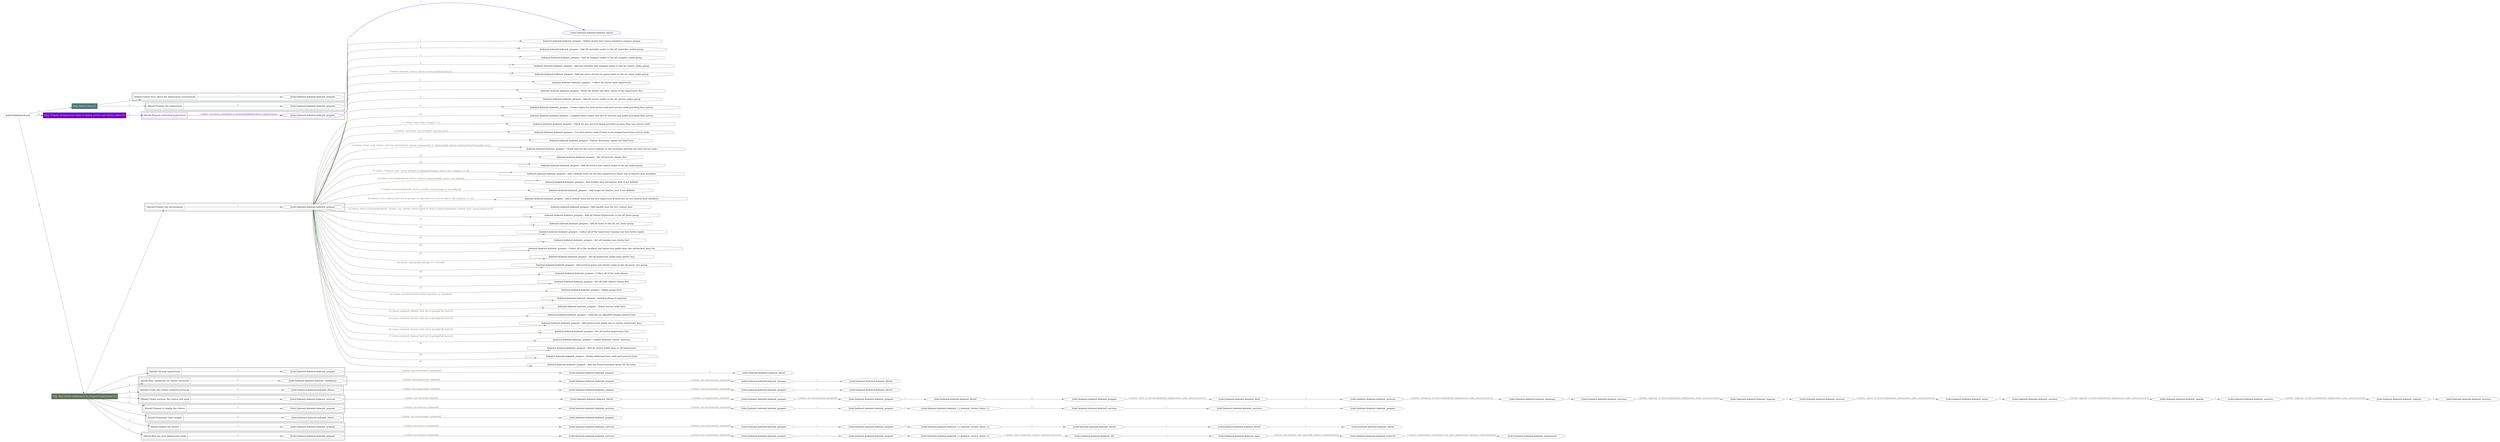 digraph {
	graph [concentrate=true ordering=in rankdir=LR ratio=fill]
	edge [esep=5 sep=10]
	"kubeinit/playbook.yml" [id=root_node style=dotted]
	play_b0c5d7b0 [label="Play: Initial setup (1)" color="#537679" fontcolor="#ffffff" id=play_b0c5d7b0 shape=box style=filled tooltip=localhost]
	"kubeinit/playbook.yml" -> play_b0c5d7b0 [label="1 " color="#537679" fontcolor="#537679" id=edge_0dc524b3 labeltooltip="1 " tooltip="1 "]
	subgraph "kubeinit.kubeinit.kubeinit_prepare" {
		role_5a9dfdd0 [label="[role] kubeinit.kubeinit.kubeinit_prepare" color="#537679" id=role_5a9dfdd0 tooltip="kubeinit.kubeinit.kubeinit_prepare"]
	}
	subgraph "kubeinit.kubeinit.kubeinit_prepare" {
		role_3981983e [label="[role] kubeinit.kubeinit.kubeinit_prepare" color="#537679" id=role_3981983e tooltip="kubeinit.kubeinit.kubeinit_prepare"]
	}
	subgraph "Play: Initial setup (1)" {
		play_b0c5d7b0 -> block_841817be [label=1 color="#537679" fontcolor="#537679" id=edge_4b9d3b05 labeltooltip=1 tooltip=1]
		subgraph cluster_block_841817be {
			block_841817be [label="[block] Gather facts about the deployment environment" color="#537679" id=block_841817be labeltooltip="Gather facts about the deployment environment" shape=box tooltip="Gather facts about the deployment environment"]
			block_841817be -> role_5a9dfdd0 [label="1 " color="#537679" fontcolor="#537679" id=edge_63478b29 labeltooltip="1 " tooltip="1 "]
		}
		play_b0c5d7b0 -> block_2557d8a8 [label=2 color="#537679" fontcolor="#537679" id=edge_2f8b4883 labeltooltip=2 tooltip=2]
		subgraph cluster_block_2557d8a8 {
			block_2557d8a8 [label="[block] Prepare the hypervisors" color="#537679" id=block_2557d8a8 labeltooltip="Prepare the hypervisors" shape=box tooltip="Prepare the hypervisors"]
			block_2557d8a8 -> role_3981983e [label="1 " color="#537679" fontcolor="#537679" id=edge_523129aa labeltooltip="1 " tooltip="1 "]
		}
	}
	play_5f41c534 [label="Play: Prepare all hypervisor hosts to deploy service and cluster nodes (0)" color="#6d02ca" fontcolor="#ffffff" id=play_5f41c534 shape=box style=filled tooltip="Play: Prepare all hypervisor hosts to deploy service and cluster nodes (0)"]
	"kubeinit/playbook.yml" -> play_5f41c534 [label="2 " color="#6d02ca" fontcolor="#6d02ca" id=edge_7d4cce84 labeltooltip="2 " tooltip="2 "]
	subgraph "kubeinit.kubeinit.kubeinit_libvirt" {
		role_083dd185 [label="[role] kubeinit.kubeinit.kubeinit_libvirt" color="#6d02ca" id=role_083dd185 tooltip="kubeinit.kubeinit.kubeinit_libvirt"]
	}
	subgraph "kubeinit.kubeinit.kubeinit_prepare" {
		role_fd24f42b [label="[role] kubeinit.kubeinit.kubeinit_prepare" color="#6d02ca" id=role_fd24f42b tooltip="kubeinit.kubeinit.kubeinit_prepare"]
		role_fd24f42b -> role_083dd185 [label="1 " color="#6d02ca" fontcolor="#6d02ca" id=edge_84230f7a labeltooltip="1 " tooltip="1 "]
	}
	subgraph "Play: Prepare all hypervisor hosts to deploy service and cluster nodes (0)" {
		play_5f41c534 -> block_ef991433 [label=1 color="#6d02ca" fontcolor="#6d02ca" id=edge_90f0f37e labeltooltip=1 tooltip=1]
		subgraph cluster_block_ef991433 {
			block_ef991433 [label="[block] Prepare individual hypervisors" color="#6d02ca" id=block_ef991433 labeltooltip="Prepare individual hypervisors" shape=box tooltip="Prepare individual hypervisors"]
			block_ef991433 -> role_fd24f42b [label="1 [when: inventory_hostname in hostvars['kubeinit-facts'].hypervisors]" color="#6d02ca" fontcolor="#6d02ca" id=edge_d912f58c labeltooltip="1 [when: inventory_hostname in hostvars['kubeinit-facts'].hypervisors]" tooltip="1 [when: inventory_hostname in hostvars['kubeinit-facts'].hypervisors]"]
		}
	}
	play_2fce3028 [label="Play: Run cluster deployment on prepared hypervisors (1)" color="#617359" fontcolor="#ffffff" id=play_2fce3028 shape=box style=filled tooltip=localhost]
	"kubeinit/playbook.yml" -> play_2fce3028 [label="3 " color="#617359" fontcolor="#617359" id=edge_a20d0aac labeltooltip="3 " tooltip="3 "]
	subgraph "kubeinit.kubeinit.kubeinit_prepare" {
		role_59a05a9f [label="[role] kubeinit.kubeinit.kubeinit_prepare" color="#617359" id=role_59a05a9f tooltip="kubeinit.kubeinit.kubeinit_prepare"]
		task_7004f395 [label="kubeinit.kubeinit.kubeinit_prepare : Define cluster fact names needed to prepare groups" color="#617359" id=task_7004f395 shape=octagon tooltip="kubeinit.kubeinit.kubeinit_prepare : Define cluster fact names needed to prepare groups"]
		role_59a05a9f -> task_7004f395 [label="1 " color="#617359" fontcolor="#617359" id=edge_2d4f41f1 labeltooltip="1 " tooltip="1 "]
		task_bcd7e0cd [label="kubeinit.kubeinit.kubeinit_prepare : Add all controller nodes to the all_controller_nodes group" color="#617359" id=task_bcd7e0cd shape=octagon tooltip="kubeinit.kubeinit.kubeinit_prepare : Add all controller nodes to the all_controller_nodes group"]
		role_59a05a9f -> task_bcd7e0cd [label="2 " color="#617359" fontcolor="#617359" id=edge_661828ed labeltooltip="2 " tooltip="2 "]
		task_9333ec1c [label="kubeinit.kubeinit.kubeinit_prepare : Add all compute nodes to the all_compute_nodes group" color="#617359" id=task_9333ec1c shape=octagon tooltip="kubeinit.kubeinit.kubeinit_prepare : Add all compute nodes to the all_compute_nodes group"]
		role_59a05a9f -> task_9333ec1c [label="3 " color="#617359" fontcolor="#617359" id=edge_bc153aec labeltooltip="3 " tooltip="3 "]
		task_6df3ddc8 [label="kubeinit.kubeinit.kubeinit_prepare : Add all controller and compute nodes to the all_cluster_nodes group" color="#617359" id=task_6df3ddc8 shape=octagon tooltip="kubeinit.kubeinit.kubeinit_prepare : Add all controller and compute nodes to the all_cluster_nodes group"]
		role_59a05a9f -> task_6df3ddc8 [label="4 " color="#617359" fontcolor="#617359" id=edge_f5f0a700 labeltooltip="4 " tooltip="4 "]
		task_b72ff02a [label="kubeinit.kubeinit.kubeinit_prepare : Add any extra cluster vm guest nodes to the all_extra_nodes group" color="#617359" id=task_b72ff02a shape=octagon tooltip="kubeinit.kubeinit.kubeinit_prepare : Add any extra cluster vm guest nodes to the all_extra_nodes group"]
		role_59a05a9f -> task_b72ff02a [label="5 [when: kubeinit_cluster_distro in hostvars[item].distro]" color="#617359" fontcolor="#617359" id=edge_814e6320 labeltooltip="5 [when: kubeinit_cluster_distro in hostvars[item].distro]" tooltip="5 [when: kubeinit_cluster_distro in hostvars[item].distro]"]
		task_8f849086 [label="kubeinit.kubeinit.kubeinit_prepare : Collect all cluster node hypervisors" color="#617359" id=task_8f849086 shape=octagon tooltip="kubeinit.kubeinit.kubeinit_prepare : Collect all cluster node hypervisors"]
		role_59a05a9f -> task_8f849086 [label="6 " color="#617359" fontcolor="#617359" id=edge_492a4edb labeltooltip="6 " tooltip="6 "]
		task_5dc0805f [label="kubeinit.kubeinit.kubeinit_prepare : Show the before and after values of the hypervisors fact" color="#617359" id=task_5dc0805f shape=octagon tooltip="kubeinit.kubeinit.kubeinit_prepare : Show the before and after values of the hypervisors fact"]
		role_59a05a9f -> task_5dc0805f [label="7 " color="#617359" fontcolor="#617359" id=edge_47aa1b3c labeltooltip="7 " tooltip="7 "]
		task_e517a8c4 [label="kubeinit.kubeinit.kubeinit_prepare : Add all service nodes to the all_service_nodes group" color="#617359" id=task_e517a8c4 shape=octagon tooltip="kubeinit.kubeinit.kubeinit_prepare : Add all service nodes to the all_service_nodes group"]
		role_59a05a9f -> task_e517a8c4 [label="8 " color="#617359" fontcolor="#617359" id=edge_ae501ddd labeltooltip="8 " tooltip="8 "]
		task_0db45064 [label="kubeinit.kubeinit.kubeinit_prepare : Create tuples for each service and each service node providing that service" color="#617359" id=task_0db45064 shape=octagon tooltip="kubeinit.kubeinit.kubeinit_prepare : Create tuples for each service and each service node providing that service"]
		role_59a05a9f -> task_0db45064 [label="9 " color="#617359" fontcolor="#617359" id=edge_c9ca02ab labeltooltip="9 " tooltip="9 "]
		task_ca818ce5 [label="kubeinit.kubeinit.kubeinit_prepare : Combine those tuples into dict of services and nodes providing that service" color="#617359" id=task_ca818ce5 shape=octagon tooltip="kubeinit.kubeinit.kubeinit_prepare : Combine those tuples into dict of services and nodes providing that service"]
		role_59a05a9f -> task_ca818ce5 [label="10 " color="#617359" fontcolor="#617359" id=edge_4b10d725 labeltooltip="10 " tooltip="10 "]
		task_877b8bd6 [label="kubeinit.kubeinit.kubeinit_prepare : Check for any services being provided on more than one service node" color="#617359" id=task_877b8bd6 shape=octagon tooltip="kubeinit.kubeinit.kubeinit_prepare : Check for any services being provided on more than one service node"]
		role_59a05a9f -> task_877b8bd6 [label="11 [when: item.value | length > 1]" color="#617359" fontcolor="#617359" id=edge_c72ddb60 labeltooltip="11 [when: item.value | length > 1]" tooltip="11 [when: item.value | length > 1]"]
		task_337e1003 [label="kubeinit.kubeinit.kubeinit_prepare : Use first service node if there is no assigned provision service node" color="#617359" id=task_337e1003 shape=octagon tooltip="kubeinit.kubeinit.kubeinit_prepare : Use first service node if there is no assigned provision service node"]
		role_59a05a9f -> task_337e1003 [label="12 [when: 'provision' not in cluster_services_dict]" color="#617359" fontcolor="#617359" id=edge_1861f26e labeltooltip="12 [when: 'provision' not in cluster_services_dict]" tooltip="12 [when: 'provision' not in cluster_services_dict]"]
		task_95a15dc4 [label="kubeinit.kubeinit.kubeinit_prepare : Flatten dictionary values into final form" color="#617359" id=task_95a15dc4 shape=octagon tooltip="kubeinit.kubeinit.kubeinit_prepare : Flatten dictionary values into final form"]
		role_59a05a9f -> task_95a15dc4 [label="13 " color="#617359" fontcolor="#617359" id=edge_d2b0eb70 labeltooltip="13 " tooltip="13 "]
		task_624d724c [label="kubeinit.kubeinit.kubeinit_prepare : Check that the dns server address in the inventory matches the bind service node" color="#617359" id=task_624d724c shape=octagon tooltip="kubeinit.kubeinit.kubeinit_prepare : Check that the dns server address in the inventory matches the bind service node"]
		role_59a05a9f -> task_624d724c [label="14 [when: 'bind' in all_cluster_services and kubeinit_cluster_nameserver != hostvars[all_cluster_services['bind']].ansible_host]" color="#617359" fontcolor="#617359" id=edge_92e09122 labeltooltip="14 [when: 'bind' in all_cluster_services and kubeinit_cluster_nameserver != hostvars[all_cluster_services['bind']].ansible_host]" tooltip="14 [when: 'bind' in all_cluster_services and kubeinit_cluster_nameserver != hostvars[all_cluster_services['bind']].ansible_host]"]
		task_4fcbef06 [label="kubeinit.kubeinit.kubeinit_prepare : Set all services cluster fact" color="#617359" id=task_4fcbef06 shape=octagon tooltip="kubeinit.kubeinit.kubeinit_prepare : Set all services cluster fact"]
		role_59a05a9f -> task_4fcbef06 [label="15 " color="#617359" fontcolor="#617359" id=edge_929ce5cd labeltooltip="15 " tooltip="15 "]
		task_76e8db70 [label="kubeinit.kubeinit.kubeinit_prepare : Add all service and cluster nodes to the all_nodes group" color="#617359" id=task_76e8db70 shape=octagon tooltip="kubeinit.kubeinit.kubeinit_prepare : Add all service and cluster nodes to the all_nodes group"]
		role_59a05a9f -> task_76e8db70 [label="16 " color="#617359" fontcolor="#617359" id=edge_be3b07a7 labeltooltip="16 " tooltip="16 "]
		task_6e076b77 [label="kubeinit.kubeinit.kubeinit_prepare : Add a default entry for the first hypervisor if there are no bastion_host members" color="#617359" id=task_6e076b77 shape=octagon tooltip="kubeinit.kubeinit.kubeinit_prepare : Add a default entry for the first hypervisor if there are no bastion_host members"]
		role_59a05a9f -> task_6e076b77 [label="17 [when: ('bastion_host' not in groups) or ((groups['bastion_host'] | list | length) == 0)]" color="#617359" fontcolor="#617359" id=edge_49f81cb6 labeltooltip="17 [when: ('bastion_host' not in groups) or ((groups['bastion_host'] | list | length) == 0)]" tooltip="17 [when: ('bastion_host' not in groups) or ((groups['bastion_host'] | list | length) == 0)]"]
		task_400fcb9b [label="kubeinit.kubeinit.kubeinit_prepare : Add ansible_host for bastion_host if not defined" color="#617359" id=task_400fcb9b shape=octagon tooltip="kubeinit.kubeinit.kubeinit_prepare : Add ansible_host for bastion_host if not defined"]
		role_59a05a9f -> task_400fcb9b [label="18 [when: hostvars[kubeinit_cluster_bastion_name].ansible_host is not defined]" color="#617359" fontcolor="#617359" id=edge_30d6e86a labeltooltip="18 [when: hostvars[kubeinit_cluster_bastion_name].ansible_host is not defined]" tooltip="18 [when: hostvars[kubeinit_cluster_bastion_name].ansible_host is not defined]"]
		task_7eda4ac2 [label="kubeinit.kubeinit.kubeinit_prepare : Add target for bastion_host if not defined" color="#617359" id=task_7eda4ac2 shape=octagon tooltip="kubeinit.kubeinit.kubeinit_prepare : Add target for bastion_host if not defined"]
		role_59a05a9f -> task_7eda4ac2 [label="19 [when: hostvars[kubeinit_cluster_bastion_name].target is not defined]" color="#617359" fontcolor="#617359" id=edge_60561793 labeltooltip="19 [when: hostvars[kubeinit_cluster_bastion_name].target is not defined]" tooltip="19 [when: hostvars[kubeinit_cluster_bastion_name].target is not defined]"]
		task_422c0740 [label="kubeinit.kubeinit.kubeinit_prepare : Add a default entry for the first hypervisor if there are no ovn_central_host members" color="#617359" id=task_422c0740 shape=octagon tooltip="kubeinit.kubeinit.kubeinit_prepare : Add a default entry for the first hypervisor if there are no ovn_central_host members"]
		role_59a05a9f -> task_422c0740 [label="20 [when: ('ovn_central_host' not in groups) or ((groups['ovn_central_host'] | list | length) == 0)]" color="#617359" fontcolor="#617359" id=edge_0c48b5c2 labeltooltip="20 [when: ('ovn_central_host' not in groups) or ((groups['ovn_central_host'] | list | length) == 0)]" tooltip="20 [when: ('ovn_central_host' not in groups) or ((groups['ovn_central_host'] | list | length) == 0)]"]
		task_89b9858a [label="kubeinit.kubeinit.kubeinit_prepare : Add ansible_host for ovn_central_host" color="#617359" id=task_89b9858a shape=octagon tooltip="kubeinit.kubeinit.kubeinit_prepare : Add ansible_host for ovn_central_host"]
		role_59a05a9f -> task_89b9858a [label="21 " color="#617359" fontcolor="#617359" id=edge_49430f4d labeltooltip="21 " tooltip="21 "]
		task_4d8f0fa2 [label="kubeinit.kubeinit.kubeinit_prepare : Add all cluster hypervisors to the all_hosts group" color="#617359" id=task_4d8f0fa2 shape=octagon tooltip="kubeinit.kubeinit.kubeinit_prepare : Add all cluster hypervisors to the all_hosts group"]
		role_59a05a9f -> task_4d8f0fa2 [label="22 [when: item in hostvars[kubeinit_cluster_ovn_central_name].target or item in hostvars[kubeinit_cluster_facts_name].hypervisors
]" color="#617359" fontcolor="#617359" id=edge_2390aabc labeltooltip="22 [when: item in hostvars[kubeinit_cluster_ovn_central_name].target or item in hostvars[kubeinit_cluster_facts_name].hypervisors
]" tooltip="22 [when: item in hostvars[kubeinit_cluster_ovn_central_name].target or item in hostvars[kubeinit_cluster_facts_name].hypervisors
]"]
		task_ff1f690e [label="kubeinit.kubeinit.kubeinit_prepare : Add all hosts to the all_ovn_hosts group" color="#617359" id=task_ff1f690e shape=octagon tooltip="kubeinit.kubeinit.kubeinit_prepare : Add all hosts to the all_ovn_hosts group"]
		role_59a05a9f -> task_ff1f690e [label="23 " color="#617359" fontcolor="#617359" id=edge_a088ff42 labeltooltip="23 " tooltip="23 "]
		task_3a7a0b5d [label="kubeinit.kubeinit.kubeinit_prepare : Collect all of the hypervisor running vms into hv/vm tuples" color="#617359" id=task_3a7a0b5d shape=octagon tooltip="kubeinit.kubeinit.kubeinit_prepare : Collect all of the hypervisor running vms into hv/vm tuples"]
		role_59a05a9f -> task_3a7a0b5d [label="24 " color="#617359" fontcolor="#617359" id=edge_019fdf87 labeltooltip="24 " tooltip="24 "]
		task_de50a1d8 [label="kubeinit.kubeinit.kubeinit_prepare : Set all running vms cluster fact" color="#617359" id=task_de50a1d8 shape=octagon tooltip="kubeinit.kubeinit.kubeinit_prepare : Set all running vms cluster fact"]
		role_59a05a9f -> task_de50a1d8 [label="25 " color="#617359" fontcolor="#617359" id=edge_0b1cdfc4 labeltooltip="25 " tooltip="25 "]
		task_24daa991 [label="kubeinit.kubeinit.kubeinit_prepare : Collect all of the localhost and hypervisor public keys into authorized_keys list" color="#617359" id=task_24daa991 shape=octagon tooltip="kubeinit.kubeinit.kubeinit_prepare : Collect all of the localhost and hypervisor public keys into authorized_keys list"]
		role_59a05a9f -> task_24daa991 [label="26 " color="#617359" fontcolor="#617359" id=edge_2b2c9b21 labeltooltip="26 " tooltip="26 "]
		task_f0f0136a [label="kubeinit.kubeinit.kubeinit_prepare : Set all hypervisor public keys cluster fact" color="#617359" id=task_f0f0136a shape=octagon tooltip="kubeinit.kubeinit.kubeinit_prepare : Set all hypervisor public keys cluster fact"]
		role_59a05a9f -> task_f0f0136a [label="27 " color="#617359" fontcolor="#617359" id=edge_826a29cf labeltooltip="27 " tooltip="27 "]
		task_5a5b2fda [label="kubeinit.kubeinit.kubeinit_prepare : Add services guest and cluster nodes to the all_guest_vms group" color="#617359" id=task_5a5b2fda shape=octagon tooltip="kubeinit.kubeinit.kubeinit_prepare : Add services guest and cluster nodes to the all_guest_vms group"]
		role_59a05a9f -> task_5a5b2fda [label="28 [when: hostvars[item].type == 'virtual']" color="#617359" fontcolor="#617359" id=edge_f1ae2807 labeltooltip="28 [when: hostvars[item].type == 'virtual']" tooltip="28 [when: hostvars[item].type == 'virtual']"]
		task_dd665466 [label="kubeinit.kubeinit.kubeinit_prepare : Collect all of the node aliases" color="#617359" id=task_dd665466 shape=octagon tooltip="kubeinit.kubeinit.kubeinit_prepare : Collect all of the node aliases"]
		role_59a05a9f -> task_dd665466 [label="29 " color="#617359" fontcolor="#617359" id=edge_72c89b31 labeltooltip="29 " tooltip="29 "]
		task_68f0b32b [label="kubeinit.kubeinit.kubeinit_prepare : Set all node aliases cluster fact" color="#617359" id=task_68f0b32b shape=octagon tooltip="kubeinit.kubeinit.kubeinit_prepare : Set all node aliases cluster fact"]
		role_59a05a9f -> task_68f0b32b [label="30 " color="#617359" fontcolor="#617359" id=edge_a09c1f0c labeltooltip="30 " tooltip="30 "]
		task_ea99fd0c [label="kubeinit.kubeinit.kubeinit_prepare : Define group facts" color="#617359" id=task_ea99fd0c shape=octagon tooltip="kubeinit.kubeinit.kubeinit_prepare : Define group facts"]
		role_59a05a9f -> task_ea99fd0c [label="31 " color="#617359" fontcolor="#617359" id=edge_02e4e185 labeltooltip="31 " tooltip="31 "]
		task_bf56116f [label="kubeinit.kubeinit.kubeinit_prepare : Install podman if required" color="#617359" id=task_bf56116f shape=octagon tooltip="kubeinit.kubeinit.kubeinit_prepare : Install podman if required"]
		role_59a05a9f -> task_bf56116f [label="32 [when: not hostvars['localhost'].podman_is_installed]" color="#617359" fontcolor="#617359" id=edge_08469c18 labeltooltip="32 [when: not hostvars['localhost'].podman_is_installed]" tooltip="32 [when: not hostvars['localhost'].podman_is_installed]"]
		task_fd8086d5 [label="kubeinit.kubeinit.kubeinit_prepare : Define service node facts" color="#617359" id=task_fd8086d5 shape=octagon tooltip="kubeinit.kubeinit.kubeinit_prepare : Define service node facts"]
		role_59a05a9f -> task_fd8086d5 [label="33 " color="#617359" fontcolor="#617359" id=edge_3a76747f labeltooltip="33 " tooltip="33 "]
		task_dd9c06a5 [label="kubeinit.kubeinit.kubeinit_prepare : Generate an OpenSSH keypair bastion host" color="#617359" id=task_dd9c06a5 shape=octagon tooltip="kubeinit.kubeinit.kubeinit_prepare : Generate an OpenSSH keypair bastion host"]
		role_59a05a9f -> task_dd9c06a5 [label="34 [when: kubeinit_bastion_host not in groups['all_hosts']]" color="#617359" fontcolor="#617359" id=edge_d3f4c354 labeltooltip="34 [when: kubeinit_bastion_host not in groups['all_hosts']]" tooltip="34 [when: kubeinit_bastion_host not in groups['all_hosts']]"]
		task_600d2d88 [label="kubeinit.kubeinit.kubeinit_prepare : Add bastion host public key to cluster authorized_keys" color="#617359" id=task_600d2d88 shape=octagon tooltip="kubeinit.kubeinit.kubeinit_prepare : Add bastion host public key to cluster authorized_keys"]
		role_59a05a9f -> task_600d2d88 [label="35 [when: kubeinit_bastion_host not in groups['all_hosts']]" color="#617359" fontcolor="#617359" id=edge_55cd49ce labeltooltip="35 [when: kubeinit_bastion_host not in groups['all_hosts']]" tooltip="35 [when: kubeinit_bastion_host not in groups['all_hosts']]"]
		task_a626c5f4 [label="kubeinit.kubeinit.kubeinit_prepare : Set all cluster hypervisors fact" color="#617359" id=task_a626c5f4 shape=octagon tooltip="kubeinit.kubeinit.kubeinit_prepare : Set all cluster hypervisors fact"]
		role_59a05a9f -> task_a626c5f4 [label="36 [when: kubeinit_bastion_host not in groups['all_hosts']]" color="#617359" fontcolor="#617359" id=edge_bed37f51 labeltooltip="36 [when: kubeinit_bastion_host not in groups['all_hosts']]" tooltip="36 [when: kubeinit_bastion_host not in groups['all_hosts']]"]
		task_188af565 [label="kubeinit.kubeinit.kubeinit_prepare : Update kubeinit_cluster_hostvars" color="#617359" id=task_188af565 shape=octagon tooltip="kubeinit.kubeinit.kubeinit_prepare : Update kubeinit_cluster_hostvars"]
		role_59a05a9f -> task_188af565 [label="37 [when: kubeinit_bastion_host not in groups['all_hosts']]" color="#617359" fontcolor="#617359" id=edge_70257e41 labeltooltip="37 [when: kubeinit_bastion_host not in groups['all_hosts']]" tooltip="37 [when: kubeinit_bastion_host not in groups['all_hosts']]"]
		task_dac79e39 [label="kubeinit.kubeinit.kubeinit_prepare : Add all cluster public keys to all hypervisors" color="#617359" id=task_dac79e39 shape=octagon tooltip="kubeinit.kubeinit.kubeinit_prepare : Add all cluster public keys to all hypervisors"]
		role_59a05a9f -> task_dac79e39 [label="38 " color="#617359" fontcolor="#617359" id=edge_1a65aae2 labeltooltip="38 " tooltip="38 "]
		task_6237cf06 [label="kubeinit.kubeinit.kubeinit_prepare : Define additional host, node and services facts" color="#617359" id=task_6237cf06 shape=octagon tooltip="kubeinit.kubeinit.kubeinit_prepare : Define additional host, node and services facts"]
		role_59a05a9f -> task_6237cf06 [label="39 " color="#617359" fontcolor="#617359" id=edge_a75a6aa7 labeltooltip="39 " tooltip="39 "]
		task_20452b75 [label="kubeinit.kubeinit.kubeinit_prepare : Add ssh ProxyCommand option for all nodes" color="#617359" id=task_20452b75 shape=octagon tooltip="kubeinit.kubeinit.kubeinit_prepare : Add ssh ProxyCommand option for all nodes"]
		role_59a05a9f -> task_20452b75 [label="40 " color="#617359" fontcolor="#617359" id=edge_300dcab3 labeltooltip="40 " tooltip="40 "]
	}
	subgraph "kubeinit.kubeinit.kubeinit_libvirt" {
		role_988712ac [label="[role] kubeinit.kubeinit.kubeinit_libvirt" color="#617359" id=role_988712ac tooltip="kubeinit.kubeinit.kubeinit_libvirt"]
	}
	subgraph "kubeinit.kubeinit.kubeinit_prepare" {
		role_49334ddd [label="[role] kubeinit.kubeinit.kubeinit_prepare" color="#617359" id=role_49334ddd tooltip="kubeinit.kubeinit.kubeinit_prepare"]
		role_49334ddd -> role_988712ac [label="1 " color="#617359" fontcolor="#617359" id=edge_98a9bc3c labeltooltip="1 " tooltip="1 "]
	}
	subgraph "kubeinit.kubeinit.kubeinit_prepare" {
		role_d54c4cea [label="[role] kubeinit.kubeinit.kubeinit_prepare" color="#617359" id=role_d54c4cea tooltip="kubeinit.kubeinit.kubeinit_prepare"]
		role_d54c4cea -> role_49334ddd [label="1 [when: not environment_prepared]" color="#617359" fontcolor="#617359" id=edge_4095cd88 labeltooltip="1 [when: not environment_prepared]" tooltip="1 [when: not environment_prepared]"]
	}
	subgraph "kubeinit.kubeinit.kubeinit_libvirt" {
		role_c2375239 [label="[role] kubeinit.kubeinit.kubeinit_libvirt" color="#617359" id=role_c2375239 tooltip="kubeinit.kubeinit.kubeinit_libvirt"]
	}
	subgraph "kubeinit.kubeinit.kubeinit_prepare" {
		role_99873852 [label="[role] kubeinit.kubeinit.kubeinit_prepare" color="#617359" id=role_99873852 tooltip="kubeinit.kubeinit.kubeinit_prepare"]
		role_99873852 -> role_c2375239 [label="1 " color="#617359" fontcolor="#617359" id=edge_a75ac54a labeltooltip="1 " tooltip="1 "]
	}
	subgraph "kubeinit.kubeinit.kubeinit_prepare" {
		role_ff279212 [label="[role] kubeinit.kubeinit.kubeinit_prepare" color="#617359" id=role_ff279212 tooltip="kubeinit.kubeinit.kubeinit_prepare"]
		role_ff279212 -> role_99873852 [label="1 [when: not environment_prepared]" color="#617359" fontcolor="#617359" id=edge_899d90e5 labeltooltip="1 [when: not environment_prepared]" tooltip="1 [when: not environment_prepared]"]
	}
	subgraph "kubeinit.kubeinit.kubeinit_validations" {
		role_9ed194e6 [label="[role] kubeinit.kubeinit.kubeinit_validations" color="#617359" id=role_9ed194e6 tooltip="kubeinit.kubeinit.kubeinit_validations"]
		role_9ed194e6 -> role_ff279212 [label="1 [when: not hypervisors_cleaned]" color="#617359" fontcolor="#617359" id=edge_fee420d9 labeltooltip="1 [when: not hypervisors_cleaned]" tooltip="1 [when: not hypervisors_cleaned]"]
	}
	subgraph "kubeinit.kubeinit.kubeinit_libvirt" {
		role_ec0f06df [label="[role] kubeinit.kubeinit.kubeinit_libvirt" color="#617359" id=role_ec0f06df tooltip="kubeinit.kubeinit.kubeinit_libvirt"]
	}
	subgraph "kubeinit.kubeinit.kubeinit_prepare" {
		role_ddc27341 [label="[role] kubeinit.kubeinit.kubeinit_prepare" color="#617359" id=role_ddc27341 tooltip="kubeinit.kubeinit.kubeinit_prepare"]
		role_ddc27341 -> role_ec0f06df [label="1 " color="#617359" fontcolor="#617359" id=edge_4132a45f labeltooltip="1 " tooltip="1 "]
	}
	subgraph "kubeinit.kubeinit.kubeinit_prepare" {
		role_8db05165 [label="[role] kubeinit.kubeinit.kubeinit_prepare" color="#617359" id=role_8db05165 tooltip="kubeinit.kubeinit.kubeinit_prepare"]
		role_8db05165 -> role_ddc27341 [label="1 [when: not environment_prepared]" color="#617359" fontcolor="#617359" id=edge_d9df1d75 labeltooltip="1 [when: not environment_prepared]" tooltip="1 [when: not environment_prepared]"]
	}
	subgraph "kubeinit.kubeinit.kubeinit_libvirt" {
		role_3d365ec5 [label="[role] kubeinit.kubeinit.kubeinit_libvirt" color="#617359" id=role_3d365ec5 tooltip="kubeinit.kubeinit.kubeinit_libvirt"]
		role_3d365ec5 -> role_8db05165 [label="1 [when: not hypervisors_cleaned]" color="#617359" fontcolor="#617359" id=edge_8f0cc603 labeltooltip="1 [when: not hypervisors_cleaned]" tooltip="1 [when: not hypervisors_cleaned]"]
	}
	subgraph "kubeinit.kubeinit.kubeinit_services" {
		role_08a575c7 [label="[role] kubeinit.kubeinit.kubeinit_services" color="#617359" id=role_08a575c7 tooltip="kubeinit.kubeinit.kubeinit_services"]
	}
	subgraph "kubeinit.kubeinit.kubeinit_registry" {
		role_5a6d080d [label="[role] kubeinit.kubeinit.kubeinit_registry" color="#617359" id=role_5a6d080d tooltip="kubeinit.kubeinit.kubeinit_registry"]
		role_5a6d080d -> role_08a575c7 [label="1 " color="#617359" fontcolor="#617359" id=edge_5ea72dd6 labeltooltip="1 " tooltip="1 "]
	}
	subgraph "kubeinit.kubeinit.kubeinit_services" {
		role_ffec35a4 [label="[role] kubeinit.kubeinit.kubeinit_services" color="#617359" id=role_ffec35a4 tooltip="kubeinit.kubeinit.kubeinit_services"]
		role_ffec35a4 -> role_5a6d080d [label="1 [when: 'registry' in hostvars[kubeinit_deployment_node_name].services]" color="#617359" fontcolor="#617359" id=edge_b7e87c26 labeltooltip="1 [when: 'registry' in hostvars[kubeinit_deployment_node_name].services]" tooltip="1 [when: 'registry' in hostvars[kubeinit_deployment_node_name].services]"]
	}
	subgraph "kubeinit.kubeinit.kubeinit_apache" {
		role_c2cb6e10 [label="[role] kubeinit.kubeinit.kubeinit_apache" color="#617359" id=role_c2cb6e10 tooltip="kubeinit.kubeinit.kubeinit_apache"]
		role_c2cb6e10 -> role_ffec35a4 [label="1 " color="#617359" fontcolor="#617359" id=edge_c9e4d744 labeltooltip="1 " tooltip="1 "]
	}
	subgraph "kubeinit.kubeinit.kubeinit_services" {
		role_e7ba8e07 [label="[role] kubeinit.kubeinit.kubeinit_services" color="#617359" id=role_e7ba8e07 tooltip="kubeinit.kubeinit.kubeinit_services"]
		role_e7ba8e07 -> role_c2cb6e10 [label="1 [when: 'apache' in hostvars[kubeinit_deployment_node_name].services]" color="#617359" fontcolor="#617359" id=edge_417a810e labeltooltip="1 [when: 'apache' in hostvars[kubeinit_deployment_node_name].services]" tooltip="1 [when: 'apache' in hostvars[kubeinit_deployment_node_name].services]"]
	}
	subgraph "kubeinit.kubeinit.kubeinit_nexus" {
		role_32c134c2 [label="[role] kubeinit.kubeinit.kubeinit_nexus" color="#617359" id=role_32c134c2 tooltip="kubeinit.kubeinit.kubeinit_nexus"]
		role_32c134c2 -> role_e7ba8e07 [label="1 " color="#617359" fontcolor="#617359" id=edge_dddd3411 labeltooltip="1 " tooltip="1 "]
	}
	subgraph "kubeinit.kubeinit.kubeinit_services" {
		role_8c5522d8 [label="[role] kubeinit.kubeinit.kubeinit_services" color="#617359" id=role_8c5522d8 tooltip="kubeinit.kubeinit.kubeinit_services"]
		role_8c5522d8 -> role_32c134c2 [label="1 [when: 'nexus' in hostvars[kubeinit_deployment_node_name].services]" color="#617359" fontcolor="#617359" id=edge_907b7c11 labeltooltip="1 [when: 'nexus' in hostvars[kubeinit_deployment_node_name].services]" tooltip="1 [when: 'nexus' in hostvars[kubeinit_deployment_node_name].services]"]
	}
	subgraph "kubeinit.kubeinit.kubeinit_haproxy" {
		role_8c32b4bf [label="[role] kubeinit.kubeinit.kubeinit_haproxy" color="#617359" id=role_8c32b4bf tooltip="kubeinit.kubeinit.kubeinit_haproxy"]
		role_8c32b4bf -> role_8c5522d8 [label="1 " color="#617359" fontcolor="#617359" id=edge_2d3de522 labeltooltip="1 " tooltip="1 "]
	}
	subgraph "kubeinit.kubeinit.kubeinit_services" {
		role_08f8a7cd [label="[role] kubeinit.kubeinit.kubeinit_services" color="#617359" id=role_08f8a7cd tooltip="kubeinit.kubeinit.kubeinit_services"]
		role_08f8a7cd -> role_8c32b4bf [label="1 [when: 'haproxy' in hostvars[kubeinit_deployment_node_name].services]" color="#617359" fontcolor="#617359" id=edge_b2701c65 labeltooltip="1 [when: 'haproxy' in hostvars[kubeinit_deployment_node_name].services]" tooltip="1 [when: 'haproxy' in hostvars[kubeinit_deployment_node_name].services]"]
	}
	subgraph "kubeinit.kubeinit.kubeinit_dnsmasq" {
		role_bb0cee4b [label="[role] kubeinit.kubeinit.kubeinit_dnsmasq" color="#617359" id=role_bb0cee4b tooltip="kubeinit.kubeinit.kubeinit_dnsmasq"]
		role_bb0cee4b -> role_08f8a7cd [label="1 " color="#617359" fontcolor="#617359" id=edge_f782e05a labeltooltip="1 " tooltip="1 "]
	}
	subgraph "kubeinit.kubeinit.kubeinit_services" {
		role_28b21967 [label="[role] kubeinit.kubeinit.kubeinit_services" color="#617359" id=role_28b21967 tooltip="kubeinit.kubeinit.kubeinit_services"]
		role_28b21967 -> role_bb0cee4b [label="1 [when: 'dnsmasq' in hostvars[kubeinit_deployment_node_name].services]" color="#617359" fontcolor="#617359" id=edge_5ae9c708 labeltooltip="1 [when: 'dnsmasq' in hostvars[kubeinit_deployment_node_name].services]" tooltip="1 [when: 'dnsmasq' in hostvars[kubeinit_deployment_node_name].services]"]
	}
	subgraph "kubeinit.kubeinit.kubeinit_bind" {
		role_c3a1389b [label="[role] kubeinit.kubeinit.kubeinit_bind" color="#617359" id=role_c3a1389b tooltip="kubeinit.kubeinit.kubeinit_bind"]
		role_c3a1389b -> role_28b21967 [label="1 " color="#617359" fontcolor="#617359" id=edge_8c06c456 labeltooltip="1 " tooltip="1 "]
	}
	subgraph "kubeinit.kubeinit.kubeinit_prepare" {
		role_8065b28a [label="[role] kubeinit.kubeinit.kubeinit_prepare" color="#617359" id=role_8065b28a tooltip="kubeinit.kubeinit.kubeinit_prepare"]
		role_8065b28a -> role_c3a1389b [label="1 [when: 'bind' in hostvars[kubeinit_deployment_node_name].services]" color="#617359" fontcolor="#617359" id=edge_7ffa136a labeltooltip="1 [when: 'bind' in hostvars[kubeinit_deployment_node_name].services]" tooltip="1 [when: 'bind' in hostvars[kubeinit_deployment_node_name].services]"]
	}
	subgraph "kubeinit.kubeinit.kubeinit_libvirt" {
		role_49228a1b [label="[role] kubeinit.kubeinit.kubeinit_libvirt" color="#617359" id=role_49228a1b tooltip="kubeinit.kubeinit.kubeinit_libvirt"]
		role_49228a1b -> role_8065b28a [label="1 " color="#617359" fontcolor="#617359" id=edge_ff0468bd labeltooltip="1 " tooltip="1 "]
	}
	subgraph "kubeinit.kubeinit.kubeinit_prepare" {
		role_ebb1c0f7 [label="[role] kubeinit.kubeinit.kubeinit_prepare" color="#617359" id=role_ebb1c0f7 tooltip="kubeinit.kubeinit.kubeinit_prepare"]
		role_ebb1c0f7 -> role_49228a1b [label="1 " color="#617359" fontcolor="#617359" id=edge_69b6604f labeltooltip="1 " tooltip="1 "]
	}
	subgraph "kubeinit.kubeinit.kubeinit_prepare" {
		role_ba9de542 [label="[role] kubeinit.kubeinit.kubeinit_prepare" color="#617359" id=role_ba9de542 tooltip="kubeinit.kubeinit.kubeinit_prepare"]
		role_ba9de542 -> role_ebb1c0f7 [label="1 [when: not environment_prepared]" color="#617359" fontcolor="#617359" id=edge_1739f6ff labeltooltip="1 [when: not environment_prepared]" tooltip="1 [when: not environment_prepared]"]
	}
	subgraph "kubeinit.kubeinit.kubeinit_libvirt" {
		role_f130819b [label="[role] kubeinit.kubeinit.kubeinit_libvirt" color="#617359" id=role_f130819b tooltip="kubeinit.kubeinit.kubeinit_libvirt"]
		role_f130819b -> role_ba9de542 [label="1 [when: not hypervisors_cleaned]" color="#617359" fontcolor="#617359" id=edge_24e68e44 labeltooltip="1 [when: not hypervisors_cleaned]" tooltip="1 [when: not hypervisors_cleaned]"]
	}
	subgraph "kubeinit.kubeinit.kubeinit_services" {
		role_1872b271 [label="[role] kubeinit.kubeinit.kubeinit_services" color="#617359" id=role_1872b271 tooltip="kubeinit.kubeinit.kubeinit_services"]
		role_1872b271 -> role_f130819b [label="1 [when: not network_created]" color="#617359" fontcolor="#617359" id=edge_397c948c labeltooltip="1 [when: not network_created]" tooltip="1 [when: not network_created]"]
	}
	subgraph "kubeinit.kubeinit.kubeinit_prepare" {
		role_65baab49 [label="[role] kubeinit.kubeinit.kubeinit_prepare" color="#617359" id=role_65baab49 tooltip="kubeinit.kubeinit.kubeinit_prepare"]
	}
	subgraph "kubeinit.kubeinit.kubeinit_services" {
		role_331887b4 [label="[role] kubeinit.kubeinit.kubeinit_services" color="#617359" id=role_331887b4 tooltip="kubeinit.kubeinit.kubeinit_services"]
		role_331887b4 -> role_65baab49 [label="1 " color="#617359" fontcolor="#617359" id=edge_657d3ea8 labeltooltip="1 " tooltip="1 "]
	}
	subgraph "kubeinit.kubeinit.kubeinit_services" {
		role_ab7631a6 [label="[role] kubeinit.kubeinit.kubeinit_services" color="#617359" id=role_ab7631a6 tooltip="kubeinit.kubeinit.kubeinit_services"]
		role_ab7631a6 -> role_331887b4 [label="1 " color="#617359" fontcolor="#617359" id=edge_57098004 labeltooltip="1 " tooltip="1 "]
	}
	subgraph "kubeinit.kubeinit.kubeinit_{{ kubeinit_cluster_distro }}" {
		role_d73ddc24 [label="[role] kubeinit.kubeinit.kubeinit_{{ kubeinit_cluster_distro }}" color="#617359" id=role_d73ddc24 tooltip="kubeinit.kubeinit.kubeinit_{{ kubeinit_cluster_distro }}"]
		role_d73ddc24 -> role_ab7631a6 [label="1 " color="#617359" fontcolor="#617359" id=edge_86750e1b labeltooltip="1 " tooltip="1 "]
	}
	subgraph "kubeinit.kubeinit.kubeinit_prepare" {
		role_0b9c5033 [label="[role] kubeinit.kubeinit.kubeinit_prepare" color="#617359" id=role_0b9c5033 tooltip="kubeinit.kubeinit.kubeinit_prepare"]
		role_0b9c5033 -> role_d73ddc24 [label="1 " color="#617359" fontcolor="#617359" id=edge_c0ba3122 labeltooltip="1 " tooltip="1 "]
	}
	subgraph "kubeinit.kubeinit.kubeinit_prepare" {
		role_bfeccf4f [label="[role] kubeinit.kubeinit.kubeinit_prepare" color="#617359" id=role_bfeccf4f tooltip="kubeinit.kubeinit.kubeinit_prepare"]
		role_bfeccf4f -> role_0b9c5033 [label="1 " color="#617359" fontcolor="#617359" id=edge_14b38e64 labeltooltip="1 " tooltip="1 "]
	}
	subgraph "kubeinit.kubeinit.kubeinit_services" {
		role_81207cce [label="[role] kubeinit.kubeinit.kubeinit_services" color="#617359" id=role_81207cce tooltip="kubeinit.kubeinit.kubeinit_services"]
		role_81207cce -> role_bfeccf4f [label="1 [when: not environment_prepared]" color="#617359" fontcolor="#617359" id=edge_42ccedd8 labeltooltip="1 [when: not environment_prepared]" tooltip="1 [when: not environment_prepared]"]
	}
	subgraph "kubeinit.kubeinit.kubeinit_prepare" {
		role_d1f18893 [label="[role] kubeinit.kubeinit.kubeinit_prepare" color="#617359" id=role_d1f18893 tooltip="kubeinit.kubeinit.kubeinit_prepare"]
		role_d1f18893 -> role_81207cce [label="1 [when: not services_prepared]" color="#617359" fontcolor="#617359" id=edge_e6adfcf3 labeltooltip="1 [when: not services_prepared]" tooltip="1 [when: not services_prepared]"]
	}
	subgraph "kubeinit.kubeinit.kubeinit_prepare" {
		role_d9eacca7 [label="[role] kubeinit.kubeinit.kubeinit_prepare" color="#617359" id=role_d9eacca7 tooltip="kubeinit.kubeinit.kubeinit_prepare"]
	}
	subgraph "kubeinit.kubeinit.kubeinit_libvirt" {
		role_1d3f971e [label="[role] kubeinit.kubeinit.kubeinit_libvirt" color="#617359" id=role_1d3f971e tooltip="kubeinit.kubeinit.kubeinit_libvirt"]
		role_1d3f971e -> role_d9eacca7 [label="1 [when: not environment_prepared]" color="#617359" fontcolor="#617359" id=edge_18dd663e labeltooltip="1 [when: not environment_prepared]" tooltip="1 [when: not environment_prepared]"]
	}
	subgraph "kubeinit.kubeinit.kubeinit_libvirt" {
		role_55eaf2d4 [label="[role] kubeinit.kubeinit.kubeinit_libvirt" color="#617359" id=role_55eaf2d4 tooltip="kubeinit.kubeinit.kubeinit_libvirt"]
	}
	subgraph "kubeinit.kubeinit.kubeinit_libvirt" {
		role_ac233003 [label="[role] kubeinit.kubeinit.kubeinit_libvirt" color="#617359" id=role_ac233003 tooltip="kubeinit.kubeinit.kubeinit_libvirt"]
		role_ac233003 -> role_55eaf2d4 [label="1 " color="#617359" fontcolor="#617359" id=edge_1f486f9c labeltooltip="1 " tooltip="1 "]
	}
	subgraph "kubeinit.kubeinit.kubeinit_libvirt" {
		role_e1894056 [label="[role] kubeinit.kubeinit.kubeinit_libvirt" color="#617359" id=role_e1894056 tooltip="kubeinit.kubeinit.kubeinit_libvirt"]
		role_e1894056 -> role_ac233003 [label="1 " color="#617359" fontcolor="#617359" id=edge_7d2f8464 labeltooltip="1 " tooltip="1 "]
	}
	subgraph "kubeinit.kubeinit.kubeinit_{{ kubeinit_cluster_distro }}" {
		role_7e49504e [label="[role] kubeinit.kubeinit.kubeinit_{{ kubeinit_cluster_distro }}" color="#617359" id=role_7e49504e tooltip="kubeinit.kubeinit.kubeinit_{{ kubeinit_cluster_distro }}"]
		role_7e49504e -> role_e1894056 [label="1 " color="#617359" fontcolor="#617359" id=edge_a2df43bd labeltooltip="1 " tooltip="1 "]
	}
	subgraph "kubeinit.kubeinit.kubeinit_prepare" {
		role_5ae8fe9b [label="[role] kubeinit.kubeinit.kubeinit_prepare" color="#617359" id=role_5ae8fe9b tooltip="kubeinit.kubeinit.kubeinit_prepare"]
		role_5ae8fe9b -> role_7e49504e [label="1 " color="#617359" fontcolor="#617359" id=edge_2b47ec31 labeltooltip="1 " tooltip="1 "]
	}
	subgraph "kubeinit.kubeinit.kubeinit_prepare" {
		role_14c5b1fe [label="[role] kubeinit.kubeinit.kubeinit_prepare" color="#617359" id=role_14c5b1fe tooltip="kubeinit.kubeinit.kubeinit_prepare"]
		role_14c5b1fe -> role_5ae8fe9b [label="1 " color="#617359" fontcolor="#617359" id=edge_9387a0ab labeltooltip="1 " tooltip="1 "]
	}
	subgraph "kubeinit.kubeinit.kubeinit_services" {
		role_1ed7c686 [label="[role] kubeinit.kubeinit.kubeinit_services" color="#617359" id=role_1ed7c686 tooltip="kubeinit.kubeinit.kubeinit_services"]
		role_1ed7c686 -> role_14c5b1fe [label="1 [when: not environment_prepared]" color="#617359" fontcolor="#617359" id=edge_b817525d labeltooltip="1 [when: not environment_prepared]" tooltip="1 [when: not environment_prepared]"]
	}
	subgraph "kubeinit.kubeinit.kubeinit_prepare" {
		role_ae84735d [label="[role] kubeinit.kubeinit.kubeinit_prepare" color="#617359" id=role_ae84735d tooltip="kubeinit.kubeinit.kubeinit_prepare"]
		role_ae84735d -> role_1ed7c686 [label="1 [when: not services_prepared]" color="#617359" fontcolor="#617359" id=edge_ac5e6db1 labeltooltip="1 [when: not services_prepared]" tooltip="1 [when: not services_prepared]"]
	}
	subgraph "kubeinit.kubeinit.kubeinit_submariner" {
		role_6fc4046f [label="[role] kubeinit.kubeinit.kubeinit_submariner" color="#617359" id=role_6fc4046f tooltip="kubeinit.kubeinit.kubeinit_submariner"]
	}
	subgraph "kubeinit.kubeinit.kubeinit_kubevirt" {
		role_fd3cfd1b [label="[role] kubeinit.kubeinit.kubeinit_kubevirt" color="#617359" id=role_fd3cfd1b tooltip="kubeinit.kubeinit.kubeinit_kubevirt"]
		role_fd3cfd1b -> role_6fc4046f [label="1 [when: 'submariner' in kubeinit_fact_post_deployment_services | default(False)]" color="#617359" fontcolor="#617359" id=edge_4bf7c2e1 labeltooltip="1 [when: 'submariner' in kubeinit_fact_post_deployment_services | default(False)]" tooltip="1 [when: 'submariner' in kubeinit_fact_post_deployment_services | default(False)]"]
	}
	subgraph "kubeinit.kubeinit.kubeinit_apps" {
		role_434e3d47 [label="[role] kubeinit.kubeinit.kubeinit_apps" color="#617359" id=role_434e3d47 tooltip="kubeinit.kubeinit.kubeinit_apps"]
		role_434e3d47 -> role_fd3cfd1b [label="1 [when: not kubeinit_okd_openshift_deploy | default(False)]" color="#617359" fontcolor="#617359" id=edge_8ee384c4 labeltooltip="1 [when: not kubeinit_okd_openshift_deploy | default(False)]" tooltip="1 [when: not kubeinit_okd_openshift_deploy | default(False)]"]
	}
	subgraph "kubeinit.kubeinit.kubeinit_nfs" {
		role_e99df624 [label="[role] kubeinit.kubeinit.kubeinit_nfs" color="#617359" id=role_e99df624 tooltip="kubeinit.kubeinit.kubeinit_nfs"]
		role_e99df624 -> role_434e3d47 [label="1 " color="#617359" fontcolor="#617359" id=edge_6cfff7f1 labeltooltip="1 " tooltip="1 "]
	}
	subgraph "kubeinit.kubeinit.kubeinit_{{ kubeinit_cluster_distro }}" {
		role_a072e37e [label="[role] kubeinit.kubeinit.kubeinit_{{ kubeinit_cluster_distro }}" color="#617359" id=role_a072e37e tooltip="kubeinit.kubeinit.kubeinit_{{ kubeinit_cluster_distro }}"]
		role_a072e37e -> role_e99df624 [label="1 [when: 'nfs' in kubeinit_cluster_hostvars.services]" color="#617359" fontcolor="#617359" id=edge_f624c953 labeltooltip="1 [when: 'nfs' in kubeinit_cluster_hostvars.services]" tooltip="1 [when: 'nfs' in kubeinit_cluster_hostvars.services]"]
	}
	subgraph "kubeinit.kubeinit.kubeinit_prepare" {
		role_ba306e81 [label="[role] kubeinit.kubeinit.kubeinit_prepare" color="#617359" id=role_ba306e81 tooltip="kubeinit.kubeinit.kubeinit_prepare"]
		role_ba306e81 -> role_a072e37e [label="1 " color="#617359" fontcolor="#617359" id=edge_21f33e5f labeltooltip="1 " tooltip="1 "]
	}
	subgraph "kubeinit.kubeinit.kubeinit_prepare" {
		role_f90ff68f [label="[role] kubeinit.kubeinit.kubeinit_prepare" color="#617359" id=role_f90ff68f tooltip="kubeinit.kubeinit.kubeinit_prepare"]
		role_f90ff68f -> role_ba306e81 [label="1 " color="#617359" fontcolor="#617359" id=edge_959961c0 labeltooltip="1 " tooltip="1 "]
	}
	subgraph "kubeinit.kubeinit.kubeinit_services" {
		role_7e69e323 [label="[role] kubeinit.kubeinit.kubeinit_services" color="#617359" id=role_7e69e323 tooltip="kubeinit.kubeinit.kubeinit_services"]
		role_7e69e323 -> role_f90ff68f [label="1 [when: not environment_prepared]" color="#617359" fontcolor="#617359" id=edge_9534481c labeltooltip="1 [when: not environment_prepared]" tooltip="1 [when: not environment_prepared]"]
	}
	subgraph "kubeinit.kubeinit.kubeinit_prepare" {
		role_8c6d3abe [label="[role] kubeinit.kubeinit.kubeinit_prepare" color="#617359" id=role_8c6d3abe tooltip="kubeinit.kubeinit.kubeinit_prepare"]
		role_8c6d3abe -> role_7e69e323 [label="1 [when: not services_prepared]" color="#617359" fontcolor="#617359" id=edge_7bcdf3da labeltooltip="1 [when: not services_prepared]" tooltip="1 [when: not services_prepared]"]
	}
	subgraph "Play: Run cluster deployment on prepared hypervisors (1)" {
		play_2fce3028 -> block_b17304fb [label=1 color="#617359" fontcolor="#617359" id=edge_7f0ba11a labeltooltip=1 tooltip=1]
		subgraph cluster_block_b17304fb {
			block_b17304fb [label="[block] Prepare the environment" color="#617359" id=block_b17304fb labeltooltip="Prepare the environment" shape=box tooltip="Prepare the environment"]
			block_b17304fb -> role_59a05a9f [label="1 " color="#617359" fontcolor="#617359" id=edge_1c69e828 labeltooltip="1 " tooltip="1 "]
		}
		play_2fce3028 -> block_5b44e49b [label=2 color="#617359" fontcolor="#617359" id=edge_65e755e2 labeltooltip=2 tooltip=2]
		subgraph cluster_block_5b44e49b {
			block_5b44e49b [label="[block] Cleanup hypervisors" color="#617359" id=block_5b44e49b labeltooltip="Cleanup hypervisors" shape=box tooltip="Cleanup hypervisors"]
			block_5b44e49b -> role_d54c4cea [label="1 " color="#617359" fontcolor="#617359" id=edge_7d46641d labeltooltip="1 " tooltip="1 "]
		}
		play_2fce3028 -> block_24e3d878 [label=3 color="#617359" fontcolor="#617359" id=edge_bc5149c9 labeltooltip=3 tooltip=3]
		subgraph cluster_block_24e3d878 {
			block_24e3d878 [label="[block] Run validations on cluster resources" color="#617359" id=block_24e3d878 labeltooltip="Run validations on cluster resources" shape=box tooltip="Run validations on cluster resources"]
			block_24e3d878 -> role_9ed194e6 [label="1 " color="#617359" fontcolor="#617359" id=edge_96b23f23 labeltooltip="1 " tooltip="1 "]
		}
		play_2fce3028 -> block_35b4e288 [label=4 color="#617359" fontcolor="#617359" id=edge_1d122dc5 labeltooltip=4 tooltip=4]
		subgraph cluster_block_35b4e288 {
			block_35b4e288 [label="[block] Create the cluster network resources" color="#617359" id=block_35b4e288 labeltooltip="Create the cluster network resources" shape=box tooltip="Create the cluster network resources"]
			block_35b4e288 -> role_3d365ec5 [label="1 " color="#617359" fontcolor="#617359" id=edge_393c33a1 labeltooltip="1 " tooltip="1 "]
		}
		play_2fce3028 -> block_c6faf67f [label=5 color="#617359" fontcolor="#617359" id=edge_68ad1a2d labeltooltip=5 tooltip=5]
		subgraph cluster_block_c6faf67f {
			block_c6faf67f [label="[block] Create services the cluster will need" color="#617359" id=block_c6faf67f labeltooltip="Create services the cluster will need" shape=box tooltip="Create services the cluster will need"]
			block_c6faf67f -> role_1872b271 [label="1 " color="#617359" fontcolor="#617359" id=edge_91ba9cbf labeltooltip="1 " tooltip="1 "]
		}
		play_2fce3028 -> block_e083c7e2 [label=6 color="#617359" fontcolor="#617359" id=edge_70871b4b labeltooltip=6 tooltip=6]
		subgraph cluster_block_e083c7e2 {
			block_e083c7e2 [label="[block] Prepare to deploy the cluster" color="#617359" id=block_e083c7e2 labeltooltip="Prepare to deploy the cluster" shape=box tooltip="Prepare to deploy the cluster"]
			block_e083c7e2 -> role_d1f18893 [label="1 " color="#617359" fontcolor="#617359" id=edge_87428737 labeltooltip="1 " tooltip="1 "]
		}
		play_2fce3028 -> block_fc7a2308 [label=7 color="#617359" fontcolor="#617359" id=edge_37542592 labeltooltip=7 tooltip=7]
		subgraph cluster_block_fc7a2308 {
			block_fc7a2308 [label="[block] Download cloud images" color="#617359" id=block_fc7a2308 labeltooltip="Download cloud images" shape=box tooltip="Download cloud images"]
			block_fc7a2308 -> role_1d3f971e [label="1 " color="#617359" fontcolor="#617359" id=edge_65aef154 labeltooltip="1 " tooltip="1 "]
		}
		play_2fce3028 -> block_f7975db9 [label=8 color="#617359" fontcolor="#617359" id=edge_c8a10b72 labeltooltip=8 tooltip=8]
		subgraph cluster_block_f7975db9 {
			block_f7975db9 [label="[block] Deploy the cluster" color="#617359" id=block_f7975db9 labeltooltip="Deploy the cluster" shape=box tooltip="Deploy the cluster"]
			block_f7975db9 -> role_ae84735d [label="1 " color="#617359" fontcolor="#617359" id=edge_5341faf1 labeltooltip="1 " tooltip="1 "]
		}
		play_2fce3028 -> block_d9832de3 [label=9 color="#617359" fontcolor="#617359" id=edge_b347cdc5 labeltooltip=9 tooltip=9]
		subgraph cluster_block_d9832de3 {
			block_d9832de3 [label="[block] Run any post-deployment tasks" color="#617359" id=block_d9832de3 labeltooltip="Run any post-deployment tasks" shape=box tooltip="Run any post-deployment tasks"]
			block_d9832de3 -> role_8c6d3abe [label="1 " color="#617359" fontcolor="#617359" id=edge_7143b099 labeltooltip="1 " tooltip="1 "]
		}
	}
}
